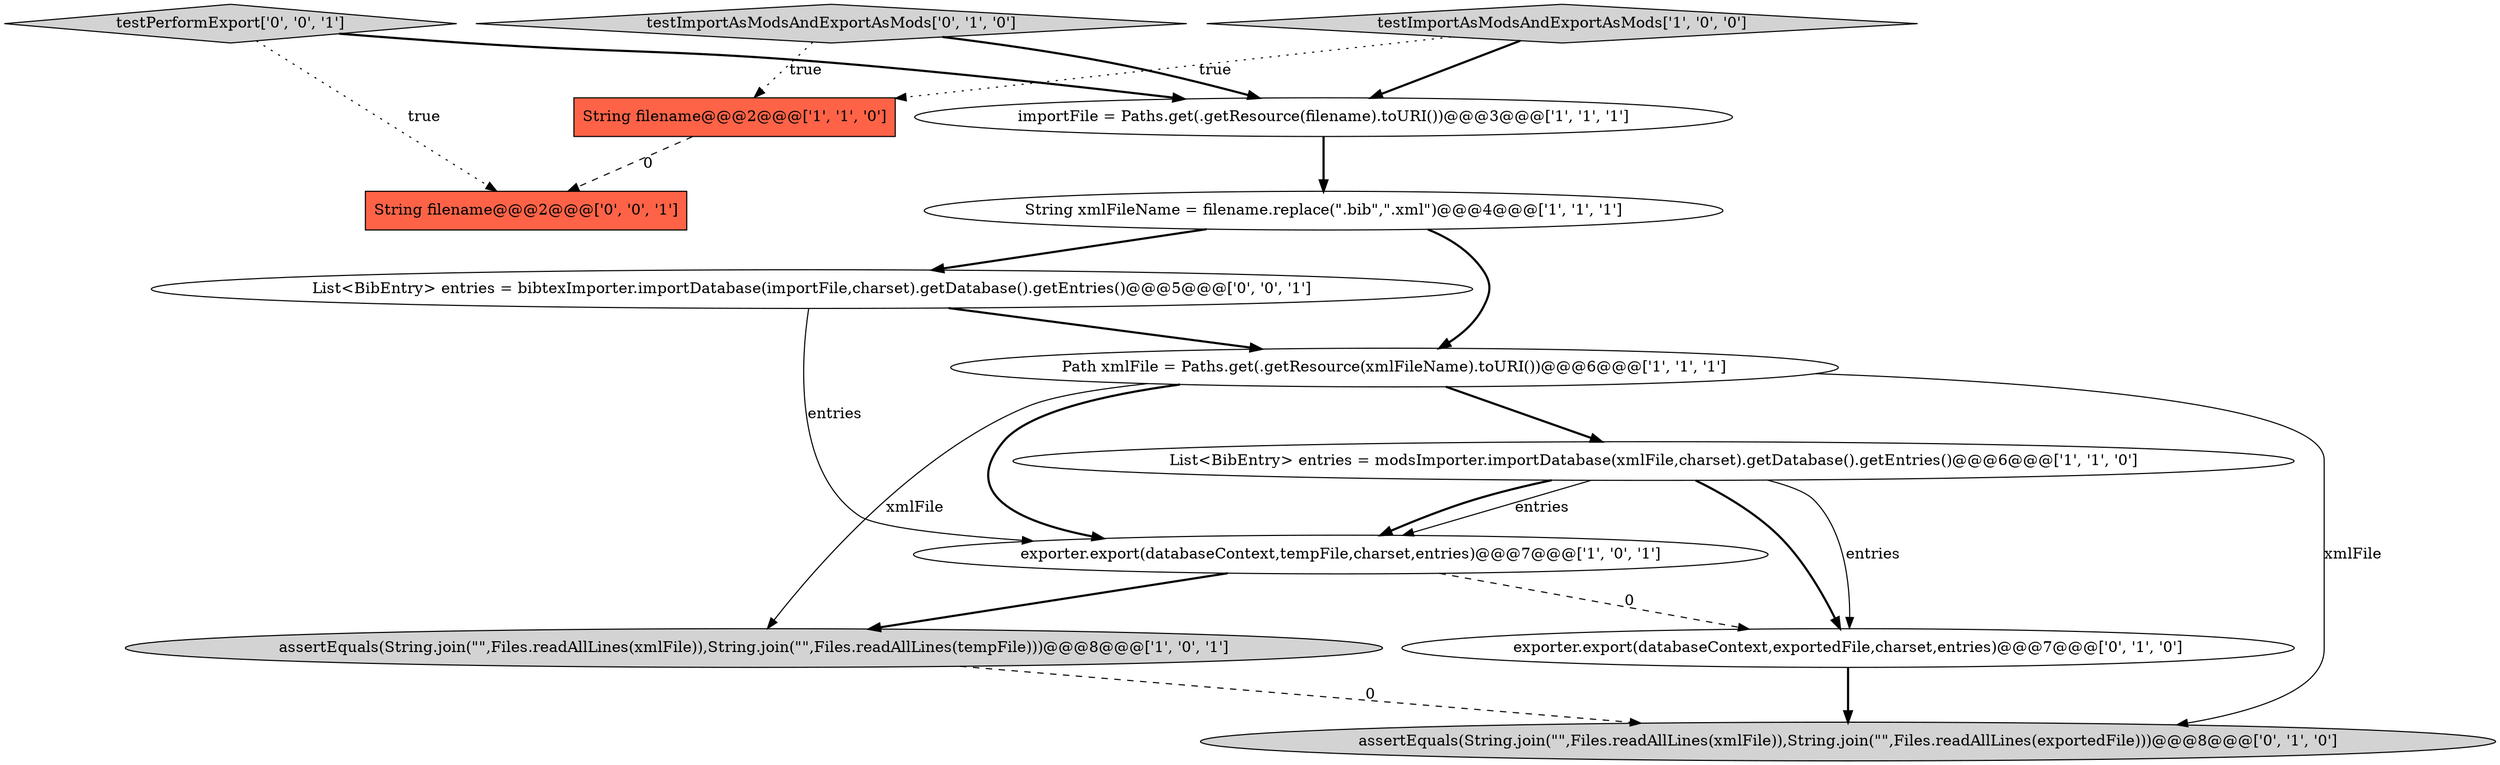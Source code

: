 digraph {
10 [style = filled, label = "testImportAsModsAndExportAsMods['0', '1', '0']", fillcolor = lightgray, shape = diamond image = "AAA0AAABBB2BBB"];
0 [style = filled, label = "importFile = Paths.get(.getResource(filename).toURI())@@@3@@@['1', '1', '1']", fillcolor = white, shape = ellipse image = "AAA0AAABBB1BBB"];
4 [style = filled, label = "Path xmlFile = Paths.get(.getResource(xmlFileName).toURI())@@@6@@@['1', '1', '1']", fillcolor = white, shape = ellipse image = "AAA0AAABBB1BBB"];
9 [style = filled, label = "exporter.export(databaseContext,exportedFile,charset,entries)@@@7@@@['0', '1', '0']", fillcolor = white, shape = ellipse image = "AAA1AAABBB2BBB"];
5 [style = filled, label = "assertEquals(String.join(\"\",Files.readAllLines(xmlFile)),String.join(\"\",Files.readAllLines(tempFile)))@@@8@@@['1', '0', '1']", fillcolor = lightgray, shape = ellipse image = "AAA0AAABBB1BBB"];
2 [style = filled, label = "List<BibEntry> entries = modsImporter.importDatabase(xmlFile,charset).getDatabase().getEntries()@@@6@@@['1', '1', '0']", fillcolor = white, shape = ellipse image = "AAA0AAABBB1BBB"];
12 [style = filled, label = "List<BibEntry> entries = bibtexImporter.importDatabase(importFile,charset).getDatabase().getEntries()@@@5@@@['0', '0', '1']", fillcolor = white, shape = ellipse image = "AAA0AAABBB3BBB"];
3 [style = filled, label = "exporter.export(databaseContext,tempFile,charset,entries)@@@7@@@['1', '0', '1']", fillcolor = white, shape = ellipse image = "AAA0AAABBB1BBB"];
1 [style = filled, label = "String filename@@@2@@@['1', '1', '0']", fillcolor = tomato, shape = box image = "AAA0AAABBB1BBB"];
13 [style = filled, label = "testPerformExport['0', '0', '1']", fillcolor = lightgray, shape = diamond image = "AAA0AAABBB3BBB"];
8 [style = filled, label = "assertEquals(String.join(\"\",Files.readAllLines(xmlFile)),String.join(\"\",Files.readAllLines(exportedFile)))@@@8@@@['0', '1', '0']", fillcolor = lightgray, shape = ellipse image = "AAA1AAABBB2BBB"];
6 [style = filled, label = "testImportAsModsAndExportAsMods['1', '0', '0']", fillcolor = lightgray, shape = diamond image = "AAA0AAABBB1BBB"];
11 [style = filled, label = "String filename@@@2@@@['0', '0', '1']", fillcolor = tomato, shape = box image = "AAA0AAABBB3BBB"];
7 [style = filled, label = "String xmlFileName = filename.replace(\".bib\",\".xml\")@@@4@@@['1', '1', '1']", fillcolor = white, shape = ellipse image = "AAA0AAABBB1BBB"];
4->8 [style = solid, label="xmlFile"];
4->5 [style = solid, label="xmlFile"];
10->1 [style = dotted, label="true"];
1->11 [style = dashed, label="0"];
13->0 [style = bold, label=""];
0->7 [style = bold, label=""];
2->3 [style = solid, label="entries"];
6->0 [style = bold, label=""];
12->4 [style = bold, label=""];
13->11 [style = dotted, label="true"];
6->1 [style = dotted, label="true"];
3->5 [style = bold, label=""];
2->9 [style = solid, label="entries"];
4->2 [style = bold, label=""];
12->3 [style = solid, label="entries"];
2->3 [style = bold, label=""];
5->8 [style = dashed, label="0"];
2->9 [style = bold, label=""];
7->12 [style = bold, label=""];
7->4 [style = bold, label=""];
9->8 [style = bold, label=""];
4->3 [style = bold, label=""];
3->9 [style = dashed, label="0"];
10->0 [style = bold, label=""];
}
